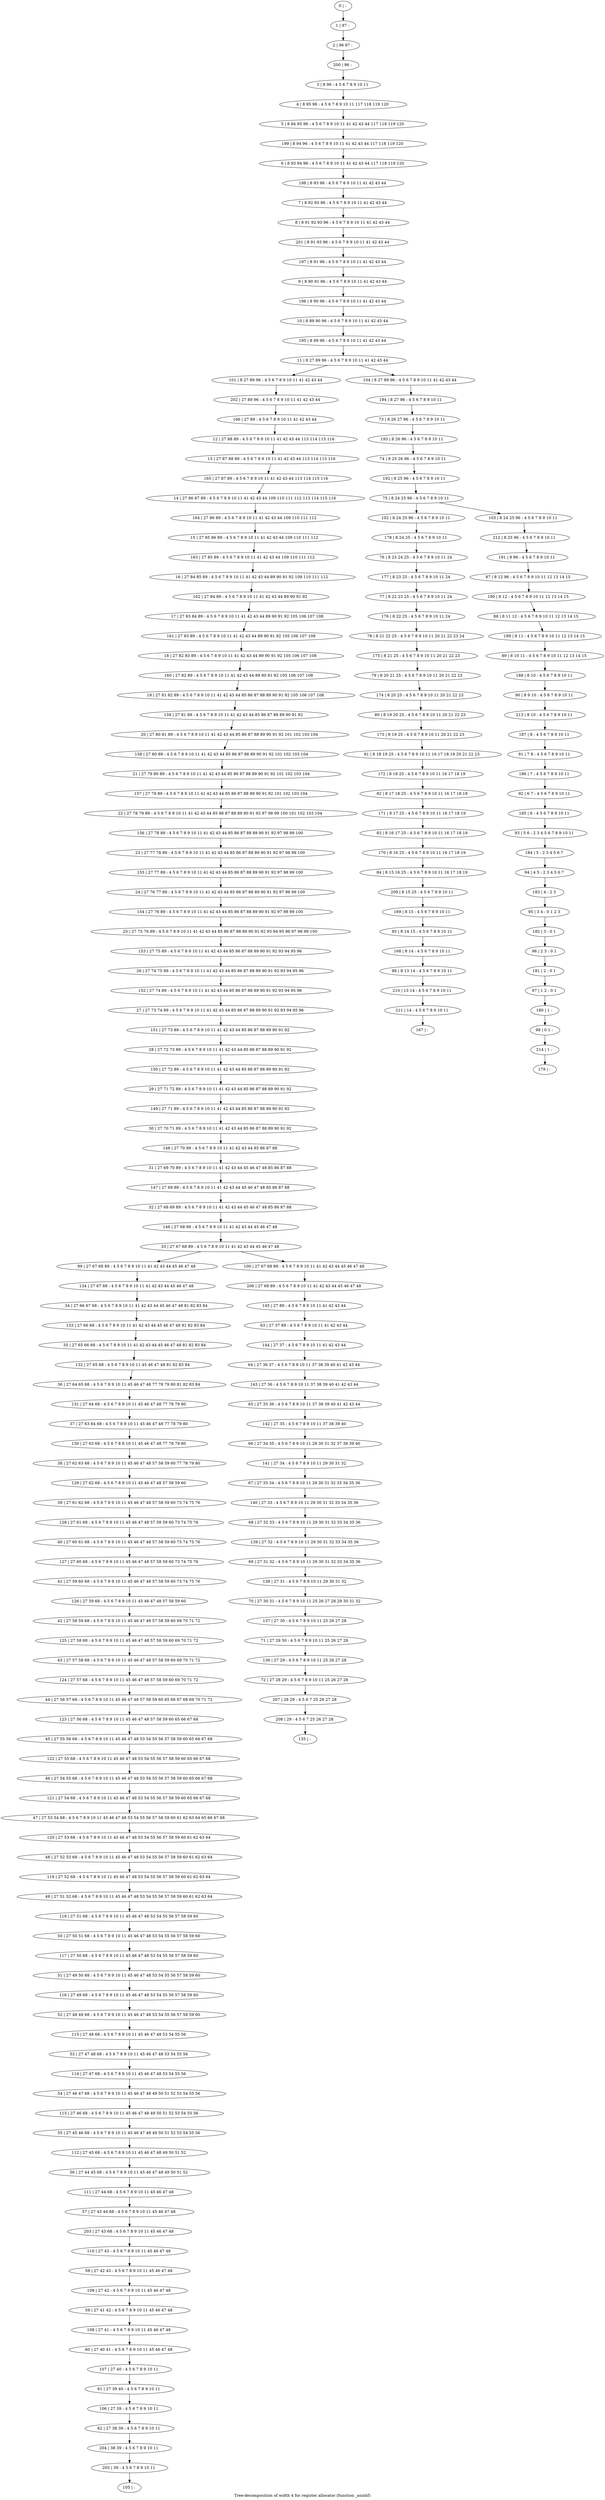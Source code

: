digraph G {
graph [label="Tree-decomposition of width 4 for register allocator (function _asinhf)"]
0[label="0 | : "];
1[label="1 | 97 : "];
2[label="2 | 96 97 : "];
3[label="3 | 8 96 : 4 5 6 7 8 9 10 11 "];
4[label="4 | 8 95 96 : 4 5 6 7 8 9 10 11 117 118 119 120 "];
5[label="5 | 8 94 95 96 : 4 5 6 7 8 9 10 11 41 42 43 44 117 118 119 120 "];
6[label="6 | 8 93 94 96 : 4 5 6 7 8 9 10 11 41 42 43 44 117 118 119 120 "];
7[label="7 | 8 92 93 96 : 4 5 6 7 8 9 10 11 41 42 43 44 "];
8[label="8 | 8 91 92 93 96 : 4 5 6 7 8 9 10 11 41 42 43 44 "];
9[label="9 | 8 90 91 96 : 4 5 6 7 8 9 10 11 41 42 43 44 "];
10[label="10 | 8 89 90 96 : 4 5 6 7 8 9 10 11 41 42 43 44 "];
11[label="11 | 8 27 89 96 : 4 5 6 7 8 9 10 11 41 42 43 44 "];
12[label="12 | 27 88 89 : 4 5 6 7 8 9 10 11 41 42 43 44 113 114 115 116 "];
13[label="13 | 27 87 88 89 : 4 5 6 7 8 9 10 11 41 42 43 44 113 114 115 116 "];
14[label="14 | 27 86 87 89 : 4 5 6 7 8 9 10 11 41 42 43 44 109 110 111 112 113 114 115 116 "];
15[label="15 | 27 85 86 89 : 4 5 6 7 8 9 10 11 41 42 43 44 109 110 111 112 "];
16[label="16 | 27 84 85 89 : 4 5 6 7 8 9 10 11 41 42 43 44 89 90 91 92 109 110 111 112 "];
17[label="17 | 27 83 84 89 : 4 5 6 7 8 9 10 11 41 42 43 44 89 90 91 92 105 106 107 108 "];
18[label="18 | 27 82 83 89 : 4 5 6 7 8 9 10 11 41 42 43 44 89 90 91 92 105 106 107 108 "];
19[label="19 | 27 81 82 89 : 4 5 6 7 8 9 10 11 41 42 43 44 85 86 87 88 89 90 91 92 105 106 107 108 "];
20[label="20 | 27 80 81 89 : 4 5 6 7 8 9 10 11 41 42 43 44 85 86 87 88 89 90 91 92 101 102 103 104 "];
21[label="21 | 27 79 80 89 : 4 5 6 7 8 9 10 11 41 42 43 44 85 86 87 88 89 90 91 92 101 102 103 104 "];
22[label="22 | 27 78 79 89 : 4 5 6 7 8 9 10 11 41 42 43 44 85 86 87 88 89 90 91 92 97 98 99 100 101 102 103 104 "];
23[label="23 | 27 77 78 89 : 4 5 6 7 8 9 10 11 41 42 43 44 85 86 87 88 89 90 91 92 97 98 99 100 "];
24[label="24 | 27 76 77 89 : 4 5 6 7 8 9 10 11 41 42 43 44 85 86 87 88 89 90 91 92 97 98 99 100 "];
25[label="25 | 27 75 76 89 : 4 5 6 7 8 9 10 11 41 42 43 44 85 86 87 88 89 90 91 92 93 94 95 96 97 98 99 100 "];
26[label="26 | 27 74 75 89 : 4 5 6 7 8 9 10 11 41 42 43 44 85 86 87 88 89 90 91 92 93 94 95 96 "];
27[label="27 | 27 73 74 89 : 4 5 6 7 8 9 10 11 41 42 43 44 85 86 87 88 89 90 91 92 93 94 95 96 "];
28[label="28 | 27 72 73 89 : 4 5 6 7 8 9 10 11 41 42 43 44 85 86 87 88 89 90 91 92 "];
29[label="29 | 27 71 72 89 : 4 5 6 7 8 9 10 11 41 42 43 44 85 86 87 88 89 90 91 92 "];
30[label="30 | 27 70 71 89 : 4 5 6 7 8 9 10 11 41 42 43 44 85 86 87 88 89 90 91 92 "];
31[label="31 | 27 69 70 89 : 4 5 6 7 8 9 10 11 41 42 43 44 45 46 47 48 85 86 87 88 "];
32[label="32 | 27 68 69 89 : 4 5 6 7 8 9 10 11 41 42 43 44 45 46 47 48 85 86 87 88 "];
33[label="33 | 27 67 68 89 : 4 5 6 7 8 9 10 11 41 42 43 44 45 46 47 48 "];
34[label="34 | 27 66 67 68 : 4 5 6 7 8 9 10 11 41 42 43 44 45 46 47 48 81 82 83 84 "];
35[label="35 | 27 65 66 68 : 4 5 6 7 8 9 10 11 41 42 43 44 45 46 47 48 81 82 83 84 "];
36[label="36 | 27 64 65 68 : 4 5 6 7 8 9 10 11 45 46 47 48 77 78 79 80 81 82 83 84 "];
37[label="37 | 27 63 64 68 : 4 5 6 7 8 9 10 11 45 46 47 48 77 78 79 80 "];
38[label="38 | 27 62 63 68 : 4 5 6 7 8 9 10 11 45 46 47 48 57 58 59 60 77 78 79 80 "];
39[label="39 | 27 61 62 68 : 4 5 6 7 8 9 10 11 45 46 47 48 57 58 59 60 73 74 75 76 "];
40[label="40 | 27 60 61 68 : 4 5 6 7 8 9 10 11 45 46 47 48 57 58 59 60 73 74 75 76 "];
41[label="41 | 27 59 60 68 : 4 5 6 7 8 9 10 11 45 46 47 48 57 58 59 60 73 74 75 76 "];
42[label="42 | 27 58 59 68 : 4 5 6 7 8 9 10 11 45 46 47 48 57 58 59 60 69 70 71 72 "];
43[label="43 | 27 57 58 68 : 4 5 6 7 8 9 10 11 45 46 47 48 57 58 59 60 69 70 71 72 "];
44[label="44 | 27 56 57 68 : 4 5 6 7 8 9 10 11 45 46 47 48 57 58 59 60 65 66 67 68 69 70 71 72 "];
45[label="45 | 27 55 56 68 : 4 5 6 7 8 9 10 11 45 46 47 48 53 54 55 56 57 58 59 60 65 66 67 68 "];
46[label="46 | 27 54 55 68 : 4 5 6 7 8 9 10 11 45 46 47 48 53 54 55 56 57 58 59 60 65 66 67 68 "];
47[label="47 | 27 53 54 68 : 4 5 6 7 8 9 10 11 45 46 47 48 53 54 55 56 57 58 59 60 61 62 63 64 65 66 67 68 "];
48[label="48 | 27 52 53 68 : 4 5 6 7 8 9 10 11 45 46 47 48 53 54 55 56 57 58 59 60 61 62 63 64 "];
49[label="49 | 27 51 52 68 : 4 5 6 7 8 9 10 11 45 46 47 48 53 54 55 56 57 58 59 60 61 62 63 64 "];
50[label="50 | 27 50 51 68 : 4 5 6 7 8 9 10 11 45 46 47 48 53 54 55 56 57 58 59 60 "];
51[label="51 | 27 49 50 68 : 4 5 6 7 8 9 10 11 45 46 47 48 53 54 55 56 57 58 59 60 "];
52[label="52 | 27 48 49 68 : 4 5 6 7 8 9 10 11 45 46 47 48 53 54 55 56 57 58 59 60 "];
53[label="53 | 27 47 48 68 : 4 5 6 7 8 9 10 11 45 46 47 48 53 54 55 56 "];
54[label="54 | 27 46 47 68 : 4 5 6 7 8 9 10 11 45 46 47 48 49 50 51 52 53 54 55 56 "];
55[label="55 | 27 45 46 68 : 4 5 6 7 8 9 10 11 45 46 47 48 49 50 51 52 53 54 55 56 "];
56[label="56 | 27 44 45 68 : 4 5 6 7 8 9 10 11 45 46 47 48 49 50 51 52 "];
57[label="57 | 27 43 44 68 : 4 5 6 7 8 9 10 11 45 46 47 48 "];
58[label="58 | 27 42 43 : 4 5 6 7 8 9 10 11 45 46 47 48 "];
59[label="59 | 27 41 42 : 4 5 6 7 8 9 10 11 45 46 47 48 "];
60[label="60 | 27 40 41 : 4 5 6 7 8 9 10 11 45 46 47 48 "];
61[label="61 | 27 39 40 : 4 5 6 7 8 9 10 11 "];
62[label="62 | 27 38 39 : 4 5 6 7 8 9 10 11 "];
63[label="63 | 27 37 89 : 4 5 6 7 8 9 10 11 41 42 43 44 "];
64[label="64 | 27 36 37 : 4 5 6 7 8 9 10 11 37 38 39 40 41 42 43 44 "];
65[label="65 | 27 35 36 : 4 5 6 7 8 9 10 11 37 38 39 40 41 42 43 44 "];
66[label="66 | 27 34 35 : 4 5 6 7 8 9 10 11 29 30 31 32 37 38 39 40 "];
67[label="67 | 27 33 34 : 4 5 6 7 8 9 10 11 29 30 31 32 33 34 35 36 "];
68[label="68 | 27 32 33 : 4 5 6 7 8 9 10 11 29 30 31 32 33 34 35 36 "];
69[label="69 | 27 31 32 : 4 5 6 7 8 9 10 11 29 30 31 32 33 34 35 36 "];
70[label="70 | 27 30 31 : 4 5 6 7 8 9 10 11 25 26 27 28 29 30 31 32 "];
71[label="71 | 27 29 30 : 4 5 6 7 8 9 10 11 25 26 27 28 "];
72[label="72 | 27 28 29 : 4 5 6 7 8 9 10 11 25 26 27 28 "];
73[label="73 | 8 26 27 96 : 4 5 6 7 8 9 10 11 "];
74[label="74 | 8 25 26 96 : 4 5 6 7 8 9 10 11 "];
75[label="75 | 8 24 25 96 : 4 5 6 7 8 9 10 11 "];
76[label="76 | 8 23 24 25 : 4 5 6 7 8 9 10 11 24 "];
77[label="77 | 8 22 23 25 : 4 5 6 7 8 9 10 11 24 "];
78[label="78 | 8 21 22 25 : 4 5 6 7 8 9 10 11 20 21 22 23 24 "];
79[label="79 | 8 20 21 25 : 4 5 6 7 8 9 10 11 20 21 22 23 "];
80[label="80 | 8 19 20 25 : 4 5 6 7 8 9 10 11 20 21 22 23 "];
81[label="81 | 8 18 19 25 : 4 5 6 7 8 9 10 11 16 17 18 19 20 21 22 23 "];
82[label="82 | 8 17 18 25 : 4 5 6 7 8 9 10 11 16 17 18 19 "];
83[label="83 | 8 16 17 25 : 4 5 6 7 8 9 10 11 16 17 18 19 "];
84[label="84 | 8 15 16 25 : 4 5 6 7 8 9 10 11 16 17 18 19 "];
85[label="85 | 8 14 15 : 4 5 6 7 8 9 10 11 "];
86[label="86 | 8 13 14 : 4 5 6 7 8 9 10 11 "];
87[label="87 | 8 12 96 : 4 5 6 7 8 9 10 11 12 13 14 15 "];
88[label="88 | 8 11 12 : 4 5 6 7 8 9 10 11 12 13 14 15 "];
89[label="89 | 8 10 11 : 4 5 6 7 8 9 10 11 12 13 14 15 "];
90[label="90 | 8 9 10 : 4 5 6 7 8 9 10 11 "];
91[label="91 | 7 8 : 4 5 6 7 8 9 10 11 "];
92[label="92 | 6 7 : 4 5 6 7 8 9 10 11 "];
93[label="93 | 5 6 : 2 3 4 5 6 7 8 9 10 11 "];
94[label="94 | 4 5 : 2 3 4 5 6 7 "];
95[label="95 | 3 4 : 0 1 2 3 "];
96[label="96 | 2 3 : 0 1 "];
97[label="97 | 1 2 : 0 1 "];
98[label="98 | 0 1 : "];
99[label="99 | 27 67 68 89 : 4 5 6 7 8 9 10 11 41 42 43 44 45 46 47 48 "];
100[label="100 | 27 67 68 89 : 4 5 6 7 8 9 10 11 41 42 43 44 45 46 47 48 "];
101[label="101 | 8 27 89 96 : 4 5 6 7 8 9 10 11 41 42 43 44 "];
102[label="102 | 8 24 25 96 : 4 5 6 7 8 9 10 11 "];
103[label="103 | 8 24 25 96 : 4 5 6 7 8 9 10 11 "];
104[label="104 | 8 27 89 96 : 4 5 6 7 8 9 10 11 41 42 43 44 "];
105[label="105 | : "];
106[label="106 | 27 39 : 4 5 6 7 8 9 10 11 "];
107[label="107 | 27 40 : 4 5 6 7 8 9 10 11 "];
108[label="108 | 27 41 : 4 5 6 7 8 9 10 11 45 46 47 48 "];
109[label="109 | 27 42 : 4 5 6 7 8 9 10 11 45 46 47 48 "];
110[label="110 | 27 43 : 4 5 6 7 8 9 10 11 45 46 47 48 "];
111[label="111 | 27 44 68 : 4 5 6 7 8 9 10 11 45 46 47 48 "];
112[label="112 | 27 45 68 : 4 5 6 7 8 9 10 11 45 46 47 48 49 50 51 52 "];
113[label="113 | 27 46 68 : 4 5 6 7 8 9 10 11 45 46 47 48 49 50 51 52 53 54 55 56 "];
114[label="114 | 27 47 68 : 4 5 6 7 8 9 10 11 45 46 47 48 53 54 55 56 "];
115[label="115 | 27 48 68 : 4 5 6 7 8 9 10 11 45 46 47 48 53 54 55 56 "];
116[label="116 | 27 49 68 : 4 5 6 7 8 9 10 11 45 46 47 48 53 54 55 56 57 58 59 60 "];
117[label="117 | 27 50 68 : 4 5 6 7 8 9 10 11 45 46 47 48 53 54 55 56 57 58 59 60 "];
118[label="118 | 27 51 68 : 4 5 6 7 8 9 10 11 45 46 47 48 53 54 55 56 57 58 59 60 "];
119[label="119 | 27 52 68 : 4 5 6 7 8 9 10 11 45 46 47 48 53 54 55 56 57 58 59 60 61 62 63 64 "];
120[label="120 | 27 53 68 : 4 5 6 7 8 9 10 11 45 46 47 48 53 54 55 56 57 58 59 60 61 62 63 64 "];
121[label="121 | 27 54 68 : 4 5 6 7 8 9 10 11 45 46 47 48 53 54 55 56 57 58 59 60 65 66 67 68 "];
122[label="122 | 27 55 68 : 4 5 6 7 8 9 10 11 45 46 47 48 53 54 55 56 57 58 59 60 65 66 67 68 "];
123[label="123 | 27 56 68 : 4 5 6 7 8 9 10 11 45 46 47 48 57 58 59 60 65 66 67 68 "];
124[label="124 | 27 57 68 : 4 5 6 7 8 9 10 11 45 46 47 48 57 58 59 60 69 70 71 72 "];
125[label="125 | 27 58 68 : 4 5 6 7 8 9 10 11 45 46 47 48 57 58 59 60 69 70 71 72 "];
126[label="126 | 27 59 68 : 4 5 6 7 8 9 10 11 45 46 47 48 57 58 59 60 "];
127[label="127 | 27 60 68 : 4 5 6 7 8 9 10 11 45 46 47 48 57 58 59 60 73 74 75 76 "];
128[label="128 | 27 61 68 : 4 5 6 7 8 9 10 11 45 46 47 48 57 58 59 60 73 74 75 76 "];
129[label="129 | 27 62 68 : 4 5 6 7 8 9 10 11 45 46 47 48 57 58 59 60 "];
130[label="130 | 27 63 68 : 4 5 6 7 8 9 10 11 45 46 47 48 77 78 79 80 "];
131[label="131 | 27 64 68 : 4 5 6 7 8 9 10 11 45 46 47 48 77 78 79 80 "];
132[label="132 | 27 65 68 : 4 5 6 7 8 9 10 11 45 46 47 48 81 82 83 84 "];
133[label="133 | 27 66 68 : 4 5 6 7 8 9 10 11 41 42 43 44 45 46 47 48 81 82 83 84 "];
134[label="134 | 27 67 68 : 4 5 6 7 8 9 10 11 41 42 43 44 45 46 47 48 "];
135[label="135 | : "];
136[label="136 | 27 29 : 4 5 6 7 8 9 10 11 25 26 27 28 "];
137[label="137 | 27 30 : 4 5 6 7 8 9 10 11 25 26 27 28 "];
138[label="138 | 27 31 : 4 5 6 7 8 9 10 11 29 30 31 32 "];
139[label="139 | 27 32 : 4 5 6 7 8 9 10 11 29 30 31 32 33 34 35 36 "];
140[label="140 | 27 33 : 4 5 6 7 8 9 10 11 29 30 31 32 33 34 35 36 "];
141[label="141 | 27 34 : 4 5 6 7 8 9 10 11 29 30 31 32 "];
142[label="142 | 27 35 : 4 5 6 7 8 9 10 11 37 38 39 40 "];
143[label="143 | 27 36 : 4 5 6 7 8 9 10 11 37 38 39 40 41 42 43 44 "];
144[label="144 | 27 37 : 4 5 6 7 8 9 10 11 41 42 43 44 "];
145[label="145 | 27 89 : 4 5 6 7 8 9 10 11 41 42 43 44 "];
146[label="146 | 27 68 89 : 4 5 6 7 8 9 10 11 41 42 43 44 45 46 47 48 "];
147[label="147 | 27 69 89 : 4 5 6 7 8 9 10 11 41 42 43 44 45 46 47 48 85 86 87 88 "];
148[label="148 | 27 70 89 : 4 5 6 7 8 9 10 11 41 42 43 44 85 86 87 88 "];
149[label="149 | 27 71 89 : 4 5 6 7 8 9 10 11 41 42 43 44 85 86 87 88 89 90 91 92 "];
150[label="150 | 27 72 89 : 4 5 6 7 8 9 10 11 41 42 43 44 85 86 87 88 89 90 91 92 "];
151[label="151 | 27 73 89 : 4 5 6 7 8 9 10 11 41 42 43 44 85 86 87 88 89 90 91 92 "];
152[label="152 | 27 74 89 : 4 5 6 7 8 9 10 11 41 42 43 44 85 86 87 88 89 90 91 92 93 94 95 96 "];
153[label="153 | 27 75 89 : 4 5 6 7 8 9 10 11 41 42 43 44 85 86 87 88 89 90 91 92 93 94 95 96 "];
154[label="154 | 27 76 89 : 4 5 6 7 8 9 10 11 41 42 43 44 85 86 87 88 89 90 91 92 97 98 99 100 "];
155[label="155 | 27 77 89 : 4 5 6 7 8 9 10 11 41 42 43 44 85 86 87 88 89 90 91 92 97 98 99 100 "];
156[label="156 | 27 78 89 : 4 5 6 7 8 9 10 11 41 42 43 44 85 86 87 88 89 90 91 92 97 98 99 100 "];
157[label="157 | 27 79 89 : 4 5 6 7 8 9 10 11 41 42 43 44 85 86 87 88 89 90 91 92 101 102 103 104 "];
158[label="158 | 27 80 89 : 4 5 6 7 8 9 10 11 41 42 43 44 85 86 87 88 89 90 91 92 101 102 103 104 "];
159[label="159 | 27 81 89 : 4 5 6 7 8 9 10 11 41 42 43 44 85 86 87 88 89 90 91 92 "];
160[label="160 | 27 82 89 : 4 5 6 7 8 9 10 11 41 42 43 44 89 90 91 92 105 106 107 108 "];
161[label="161 | 27 83 89 : 4 5 6 7 8 9 10 11 41 42 43 44 89 90 91 92 105 106 107 108 "];
162[label="162 | 27 84 89 : 4 5 6 7 8 9 10 11 41 42 43 44 89 90 91 92 "];
163[label="163 | 27 85 89 : 4 5 6 7 8 9 10 11 41 42 43 44 109 110 111 112 "];
164[label="164 | 27 86 89 : 4 5 6 7 8 9 10 11 41 42 43 44 109 110 111 112 "];
165[label="165 | 27 87 89 : 4 5 6 7 8 9 10 11 41 42 43 44 113 114 115 116 "];
166[label="166 | 27 89 : 4 5 6 7 8 9 10 11 41 42 43 44 "];
167[label="167 | : "];
168[label="168 | 8 14 : 4 5 6 7 8 9 10 11 "];
169[label="169 | 8 15 : 4 5 6 7 8 9 10 11 "];
170[label="170 | 8 16 25 : 4 5 6 7 8 9 10 11 16 17 18 19 "];
171[label="171 | 8 17 25 : 4 5 6 7 8 9 10 11 16 17 18 19 "];
172[label="172 | 8 18 25 : 4 5 6 7 8 9 10 11 16 17 18 19 "];
173[label="173 | 8 19 25 : 4 5 6 7 8 9 10 11 20 21 22 23 "];
174[label="174 | 8 20 25 : 4 5 6 7 8 9 10 11 20 21 22 23 "];
175[label="175 | 8 21 25 : 4 5 6 7 8 9 10 11 20 21 22 23 "];
176[label="176 | 8 22 25 : 4 5 6 7 8 9 10 11 24 "];
177[label="177 | 8 23 25 : 4 5 6 7 8 9 10 11 24 "];
178[label="178 | 8 24 25 : 4 5 6 7 8 9 10 11 "];
179[label="179 | : "];
180[label="180 | 1 : "];
181[label="181 | 2 : 0 1 "];
182[label="182 | 3 : 0 1 "];
183[label="183 | 4 : 2 3 "];
184[label="184 | 5 : 2 3 4 5 6 7 "];
185[label="185 | 6 : 4 5 6 7 8 9 10 11 "];
186[label="186 | 7 : 4 5 6 7 8 9 10 11 "];
187[label="187 | 8 : 4 5 6 7 8 9 10 11 "];
188[label="188 | 8 10 : 4 5 6 7 8 9 10 11 "];
189[label="189 | 8 11 : 4 5 6 7 8 9 10 11 12 13 14 15 "];
190[label="190 | 8 12 : 4 5 6 7 8 9 10 11 12 13 14 15 "];
191[label="191 | 8 96 : 4 5 6 7 8 9 10 11 "];
192[label="192 | 8 25 96 : 4 5 6 7 8 9 10 11 "];
193[label="193 | 8 26 96 : 4 5 6 7 8 9 10 11 "];
194[label="194 | 8 27 96 : 4 5 6 7 8 9 10 11 "];
195[label="195 | 8 89 96 : 4 5 6 7 8 9 10 11 41 42 43 44 "];
196[label="196 | 8 90 96 : 4 5 6 7 8 9 10 11 41 42 43 44 "];
197[label="197 | 8 91 96 : 4 5 6 7 8 9 10 11 41 42 43 44 "];
198[label="198 | 8 93 96 : 4 5 6 7 8 9 10 11 41 42 43 44 "];
199[label="199 | 8 94 96 : 4 5 6 7 8 9 10 11 41 42 43 44 117 118 119 120 "];
200[label="200 | 96 : "];
201[label="201 | 8 91 93 96 : 4 5 6 7 8 9 10 11 41 42 43 44 "];
202[label="202 | 27 89 96 : 4 5 6 7 8 9 10 11 41 42 43 44 "];
203[label="203 | 27 43 68 : 4 5 6 7 8 9 10 11 45 46 47 48 "];
204[label="204 | 38 39 : 4 5 6 7 8 9 10 11 "];
205[label="205 | 39 : 4 5 6 7 8 9 10 11 "];
206[label="206 | 27 68 89 : 4 5 6 7 8 9 10 11 41 42 43 44 45 46 47 48 "];
207[label="207 | 28 29 : 4 5 6 7 25 26 27 28 "];
208[label="208 | 29 : 4 5 6 7 25 26 27 28 "];
209[label="209 | 8 15 25 : 4 5 6 7 8 9 10 11 "];
210[label="210 | 13 14 : 4 5 6 7 8 9 10 11 "];
211[label="211 | 14 : 4 5 6 7 8 9 10 11 "];
212[label="212 | 8 25 96 : 4 5 6 7 8 9 10 11 "];
213[label="213 | 8 10 : 4 5 6 7 8 9 10 11 "];
214[label="214 | 1 : "];
0->1 ;
1->2 ;
3->4 ;
4->5 ;
7->8 ;
12->13 ;
33->99 ;
33->100 ;
11->101 ;
75->102 ;
75->103 ;
11->104 ;
106->62 ;
61->106 ;
107->61 ;
60->107 ;
108->60 ;
59->108 ;
109->59 ;
58->109 ;
110->58 ;
111->57 ;
56->111 ;
112->56 ;
55->112 ;
113->55 ;
54->113 ;
114->54 ;
53->114 ;
115->53 ;
52->115 ;
116->52 ;
51->116 ;
117->51 ;
50->117 ;
118->50 ;
49->118 ;
119->49 ;
48->119 ;
120->48 ;
47->120 ;
121->47 ;
46->121 ;
122->46 ;
45->122 ;
123->45 ;
44->123 ;
124->44 ;
43->124 ;
125->43 ;
42->125 ;
126->42 ;
41->126 ;
127->41 ;
40->127 ;
128->40 ;
39->128 ;
129->39 ;
38->129 ;
130->38 ;
37->130 ;
131->37 ;
36->131 ;
132->36 ;
35->132 ;
133->35 ;
34->133 ;
134->34 ;
99->134 ;
136->72 ;
71->136 ;
137->71 ;
70->137 ;
138->70 ;
69->138 ;
139->69 ;
68->139 ;
140->68 ;
67->140 ;
141->67 ;
66->141 ;
142->66 ;
65->142 ;
143->65 ;
64->143 ;
144->64 ;
63->144 ;
145->63 ;
146->33 ;
32->146 ;
147->32 ;
31->147 ;
148->31 ;
30->148 ;
149->30 ;
29->149 ;
150->29 ;
28->150 ;
151->28 ;
27->151 ;
152->27 ;
26->152 ;
153->26 ;
25->153 ;
154->25 ;
24->154 ;
155->24 ;
23->155 ;
156->23 ;
22->156 ;
157->22 ;
21->157 ;
158->21 ;
20->158 ;
159->20 ;
19->159 ;
160->19 ;
18->160 ;
161->18 ;
17->161 ;
162->17 ;
16->162 ;
163->16 ;
15->163 ;
164->15 ;
14->164 ;
165->14 ;
13->165 ;
166->12 ;
168->86 ;
85->168 ;
169->85 ;
170->84 ;
83->170 ;
171->83 ;
82->171 ;
172->82 ;
81->172 ;
173->81 ;
80->173 ;
174->80 ;
79->174 ;
175->79 ;
78->175 ;
176->78 ;
77->176 ;
177->77 ;
76->177 ;
178->76 ;
102->178 ;
180->98 ;
97->180 ;
181->97 ;
96->181 ;
182->96 ;
95->182 ;
183->95 ;
94->183 ;
184->94 ;
93->184 ;
185->93 ;
92->185 ;
186->92 ;
91->186 ;
187->91 ;
188->90 ;
89->188 ;
189->89 ;
88->189 ;
190->88 ;
87->190 ;
191->87 ;
192->75 ;
74->192 ;
193->74 ;
73->193 ;
194->73 ;
104->194 ;
195->11 ;
10->195 ;
196->10 ;
9->196 ;
197->9 ;
198->7 ;
6->198 ;
199->6 ;
5->199 ;
200->3 ;
2->200 ;
201->197 ;
8->201 ;
202->166 ;
101->202 ;
203->110 ;
57->203 ;
62->204 ;
205->105 ;
204->205 ;
206->145 ;
100->206 ;
72->207 ;
208->135 ;
207->208 ;
209->169 ;
84->209 ;
86->210 ;
211->167 ;
210->211 ;
212->191 ;
103->212 ;
213->187 ;
90->213 ;
214->179 ;
98->214 ;
}

